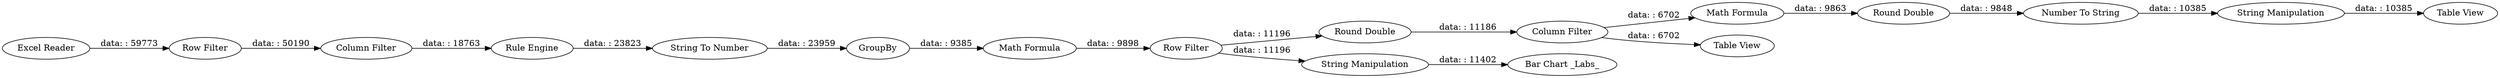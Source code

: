 digraph {
	"-3357629221075421035_17" [label="Column Filter"]
	"-3357629221075421035_3" [label="Rule Engine"]
	"-3357629221075421035_100" [label="Table View"]
	"-3357629221075421035_7" [label="Column Filter"]
	"-3357629221075421035_16" [label="Round Double"]
	"-3357629221075421035_10" [label="Bar Chart _Labs_"]
	"-3357629221075421035_99" [label="Math Formula"]
	"-3357629221075421035_101" [label="Round Double"]
	"-3357629221075421035_9" [label="String To Number"]
	"-3357629221075421035_14" [label="String Manipulation"]
	"-3357629221075421035_102" [label="Number To String"]
	"-3357629221075421035_18" [label="Table View"]
	"-3357629221075421035_103" [label="String Manipulation"]
	"-3357629221075421035_5" [label="Row Filter"]
	"-3357629221075421035_11" [label="Math Formula"]
	"-3357629221075421035_13" [label="Excel Reader"]
	"-3357629221075421035_12" [label="Row Filter"]
	"-3357629221075421035_8" [label=GroupBy]
	"-3357629221075421035_3" -> "-3357629221075421035_9" [label="data: : 23823"]
	"-3357629221075421035_7" -> "-3357629221075421035_3" [label="data: : 18763"]
	"-3357629221075421035_11" -> "-3357629221075421035_12" [label="data: : 9898"]
	"-3357629221075421035_99" -> "-3357629221075421035_101" [label="data: : 9863"]
	"-3357629221075421035_103" -> "-3357629221075421035_100" [label="data: : 10385"]
	"-3357629221075421035_8" -> "-3357629221075421035_11" [label="data: : 9385"]
	"-3357629221075421035_17" -> "-3357629221075421035_18" [label="data: : 6702"]
	"-3357629221075421035_13" -> "-3357629221075421035_5" [label="data: : 59773"]
	"-3357629221075421035_5" -> "-3357629221075421035_7" [label="data: : 50190"]
	"-3357629221075421035_16" -> "-3357629221075421035_17" [label="data: : 11186"]
	"-3357629221075421035_12" -> "-3357629221075421035_16" [label="data: : 11196"]
	"-3357629221075421035_17" -> "-3357629221075421035_99" [label="data: : 6702"]
	"-3357629221075421035_9" -> "-3357629221075421035_8" [label="data: : 23959"]
	"-3357629221075421035_14" -> "-3357629221075421035_10" [label="data: : 11402"]
	"-3357629221075421035_102" -> "-3357629221075421035_103" [label="data: : 10385"]
	"-3357629221075421035_101" -> "-3357629221075421035_102" [label="data: : 9848"]
	"-3357629221075421035_12" -> "-3357629221075421035_14" [label="data: : 11196"]
	rankdir=LR
}

